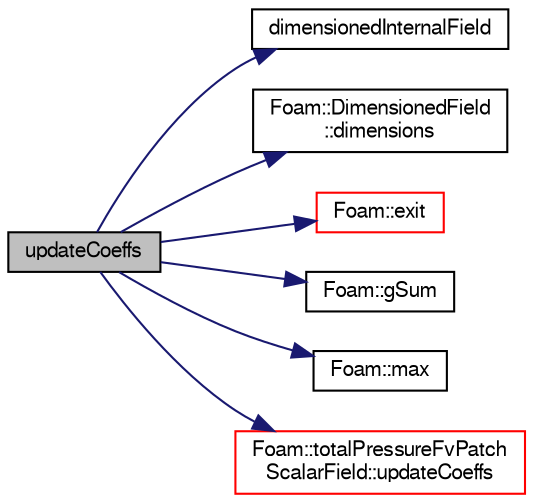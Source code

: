 digraph "updateCoeffs"
{
  bgcolor="transparent";
  edge [fontname="FreeSans",fontsize="10",labelfontname="FreeSans",labelfontsize="10"];
  node [fontname="FreeSans",fontsize="10",shape=record];
  rankdir="LR";
  Node94 [label="updateCoeffs",height=0.2,width=0.4,color="black", fillcolor="grey75", style="filled", fontcolor="black"];
  Node94 -> Node95 [color="midnightblue",fontsize="10",style="solid",fontname="FreeSans"];
  Node95 [label="dimensionedInternalField",height=0.2,width=0.4,color="black",URL="$a38438.html#a942cd19121a46cdc649099eb27c74b18"];
  Node94 -> Node96 [color="midnightblue",fontsize="10",style="solid",fontname="FreeSans"];
  Node96 [label="Foam::DimensionedField\l::dimensions",height=0.2,width=0.4,color="black",URL="$a26390.html#a66989c1e0666e0d0c93a2056ce75599e",tooltip="Return dimensions. "];
  Node94 -> Node97 [color="midnightblue",fontsize="10",style="solid",fontname="FreeSans"];
  Node97 [label="Foam::exit",height=0.2,width=0.4,color="red",URL="$a21124.html#a06ca7250d8e89caf05243ec094843642"];
  Node94 -> Node144 [color="midnightblue",fontsize="10",style="solid",fontname="FreeSans"];
  Node144 [label="Foam::gSum",height=0.2,width=0.4,color="black",URL="$a21124.html#a11b1ebb4c53ad062332767d75ca96328"];
  Node94 -> Node145 [color="midnightblue",fontsize="10",style="solid",fontname="FreeSans"];
  Node145 [label="Foam::max",height=0.2,width=0.4,color="black",URL="$a21124.html#ac993e906cf2774ae77e666bc24e81733"];
  Node94 -> Node146 [color="midnightblue",fontsize="10",style="solid",fontname="FreeSans"];
  Node146 [label="Foam::totalPressureFvPatch\lScalarField::updateCoeffs",height=0.2,width=0.4,color="red",URL="$a22286.html#a7e24eafac629d3733181cd942d4c902f",tooltip="Update the coefficients associated with the patch field. "];
}
